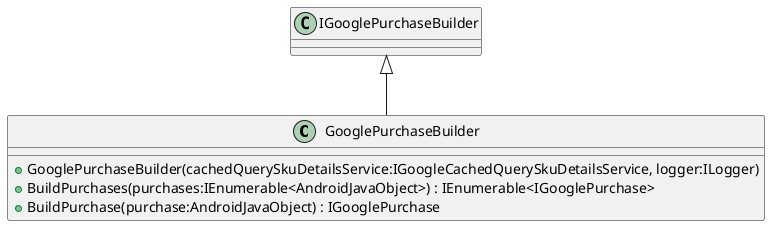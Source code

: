 @startuml
class GooglePurchaseBuilder {
    + GooglePurchaseBuilder(cachedQuerySkuDetailsService:IGoogleCachedQuerySkuDetailsService, logger:ILogger)
    + BuildPurchases(purchases:IEnumerable<AndroidJavaObject>) : IEnumerable<IGooglePurchase>
    + BuildPurchase(purchase:AndroidJavaObject) : IGooglePurchase
}
IGooglePurchaseBuilder <|-- GooglePurchaseBuilder
@enduml
